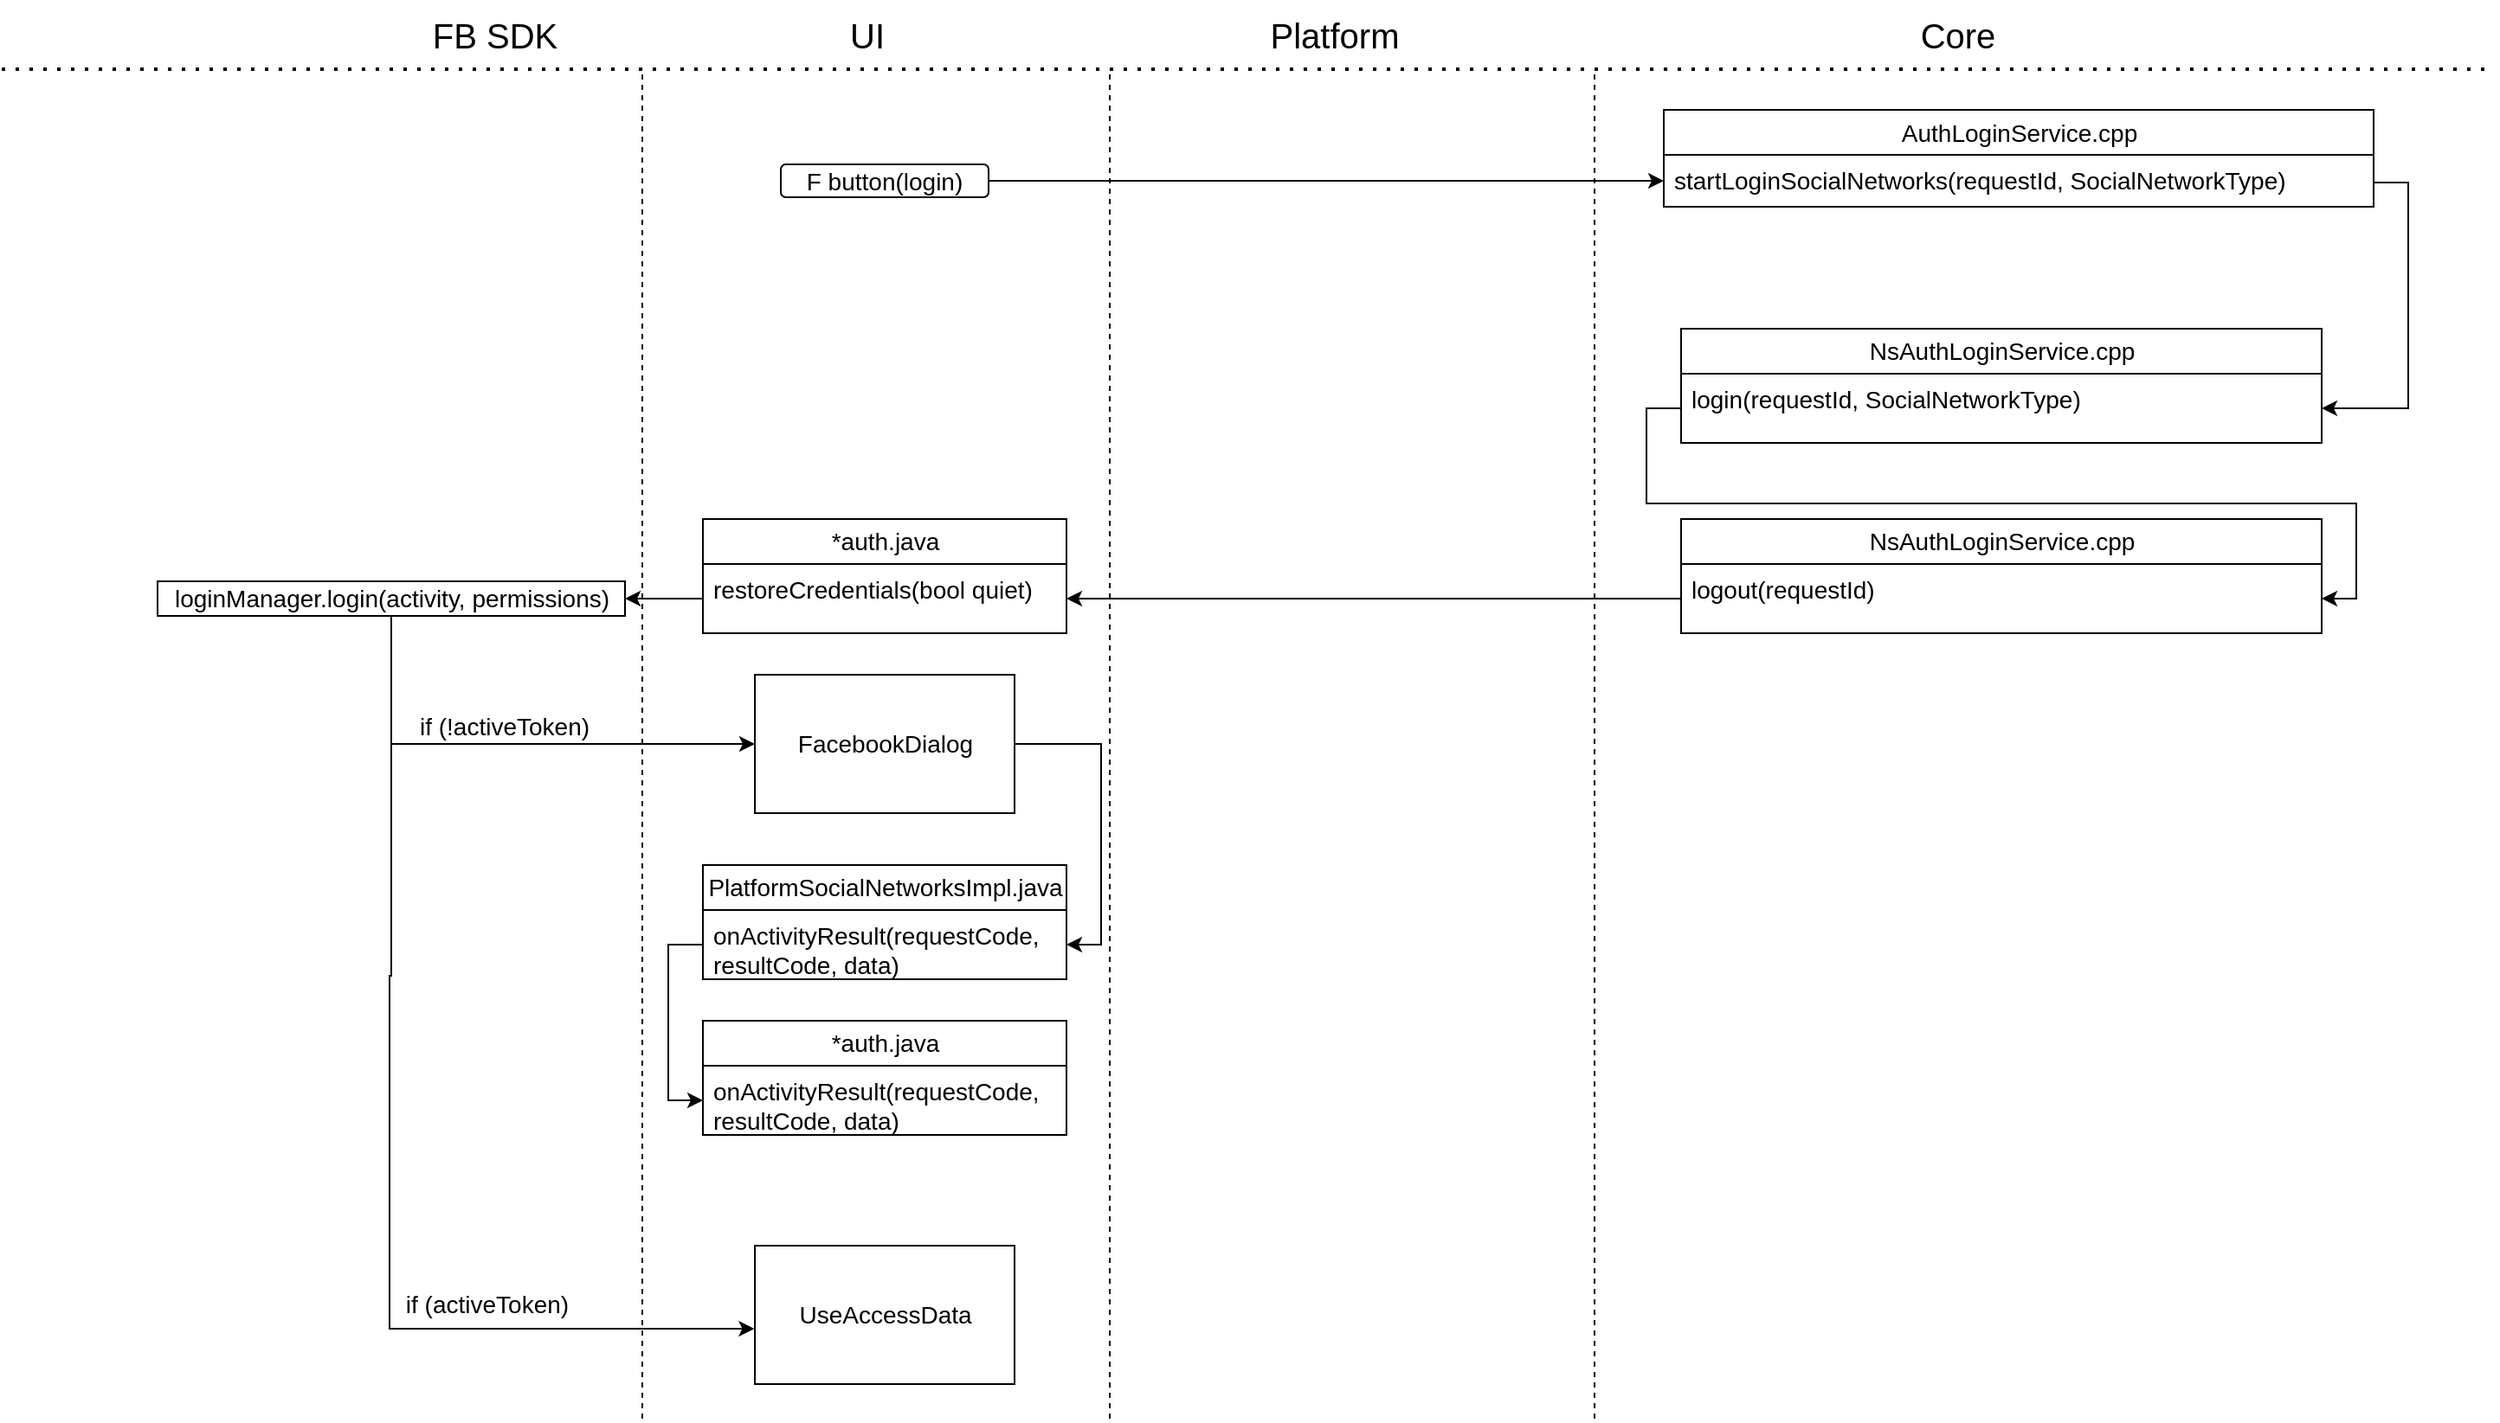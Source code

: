 <mxfile version="13.9.9" type="github">
  <diagram id="LvzQWpgkNb4uF6J24mG8" name="Page-1">
    <mxGraphModel dx="2056" dy="923" grid="1" gridSize="10" guides="1" tooltips="1" connect="1" arrows="1" fold="1" page="1" pageScale="1" pageWidth="850" pageHeight="1100" math="0" shadow="0">
      <root>
        <mxCell id="0" />
        <mxCell id="1" parent="0" />
        <mxCell id="22SVA37PeKxjYflp5q6W-4" value="" style="endArrow=none;dashed=1;html=1;" edge="1" parent="1">
          <mxGeometry width="50" height="50" relative="1" as="geometry">
            <mxPoint x="440" y="900" as="sourcePoint" />
            <mxPoint x="440" y="120" as="targetPoint" />
          </mxGeometry>
        </mxCell>
        <mxCell id="22SVA37PeKxjYflp5q6W-5" value="UI&lt;br&gt;" style="text;html=1;strokeColor=none;fillColor=none;align=center;verticalAlign=middle;whiteSpace=wrap;rounded=0;fontSize=20;" vertex="1" parent="1">
          <mxGeometry x="280" y="90" width="40" height="20" as="geometry" />
        </mxCell>
        <mxCell id="22SVA37PeKxjYflp5q6W-6" value="Core&lt;br&gt;" style="text;html=1;strokeColor=none;fillColor=none;align=center;verticalAlign=middle;whiteSpace=wrap;rounded=0;fontSize=20;" vertex="1" parent="1">
          <mxGeometry x="910" y="90" width="40" height="20" as="geometry" />
        </mxCell>
        <mxCell id="22SVA37PeKxjYflp5q6W-8" value="FB SDK" style="text;html=1;strokeColor=none;fillColor=none;align=center;verticalAlign=middle;whiteSpace=wrap;rounded=0;fontSize=20;" vertex="1" parent="1">
          <mxGeometry x="40" y="80" width="90" height="40" as="geometry" />
        </mxCell>
        <mxCell id="22SVA37PeKxjYflp5q6W-9" value="" style="endArrow=none;dashed=1;html=1;" edge="1" parent="1">
          <mxGeometry width="50" height="50" relative="1" as="geometry">
            <mxPoint x="170" y="900" as="sourcePoint" />
            <mxPoint x="170" y="120" as="targetPoint" />
          </mxGeometry>
        </mxCell>
        <mxCell id="22SVA37PeKxjYflp5q6W-10" value="" style="endArrow=none;dashed=1;html=1;dashPattern=1 3;strokeWidth=2;fontSize=20;" edge="1" parent="1">
          <mxGeometry width="50" height="50" relative="1" as="geometry">
            <mxPoint x="-200" y="120" as="sourcePoint" />
            <mxPoint x="1240" y="120" as="targetPoint" />
          </mxGeometry>
        </mxCell>
        <mxCell id="22SVA37PeKxjYflp5q6W-31" style="edgeStyle=orthogonalEdgeStyle;rounded=0;orthogonalLoop=1;jettySize=auto;html=1;exitX=1;exitY=0.5;exitDx=0;exitDy=0;fontSize=14;" edge="1" parent="1" source="22SVA37PeKxjYflp5q6W-11" target="22SVA37PeKxjYflp5q6W-20">
          <mxGeometry relative="1" as="geometry" />
        </mxCell>
        <mxCell id="22SVA37PeKxjYflp5q6W-11" value="F button(login)&lt;br style=&quot;font-size: 14px;&quot;&gt;" style="rounded=1;whiteSpace=wrap;html=1;fontSize=14;" vertex="1" parent="1">
          <mxGeometry x="250" y="175" width="120" height="19" as="geometry" />
        </mxCell>
        <mxCell id="22SVA37PeKxjYflp5q6W-34" style="edgeStyle=orthogonalEdgeStyle;rounded=0;orthogonalLoop=1;jettySize=auto;html=1;exitX=1;exitY=0.75;exitDx=0;exitDy=0;entryX=1;entryY=0.5;entryDx=0;entryDy=0;fontSize=14;" edge="1" parent="1" source="22SVA37PeKxjYflp5q6W-19" target="22SVA37PeKxjYflp5q6W-24">
          <mxGeometry relative="1" as="geometry" />
        </mxCell>
        <mxCell id="22SVA37PeKxjYflp5q6W-19" value="AuthLoginService.cpp&lt;br style=&quot;font-size: 14px;&quot;&gt;" style="swimlane;fontStyle=0;childLayout=stackLayout;horizontal=1;startSize=26;fillColor=none;horizontalStack=0;resizeParent=1;resizeParentMax=0;resizeLast=0;collapsible=1;marginBottom=0;fontSize=14;html=1;" vertex="1" parent="1">
          <mxGeometry x="760" y="143.5" width="410" height="56" as="geometry" />
        </mxCell>
        <mxCell id="22SVA37PeKxjYflp5q6W-20" value="startLoginSocialNetworks(requestId, SocialNetworkType)&#xa;&#xa;" style="text;strokeColor=none;fillColor=none;align=left;verticalAlign=top;spacingLeft=4;spacingRight=4;overflow=hidden;rotatable=0;points=[[0,0.5],[1,0.5]];portConstraint=eastwest;fontSize=14;" vertex="1" parent="22SVA37PeKxjYflp5q6W-19">
          <mxGeometry y="26" width="410" height="30" as="geometry" />
        </mxCell>
        <mxCell id="22SVA37PeKxjYflp5q6W-23" value="NsAuthLoginService.cpp" style="swimlane;fontStyle=0;childLayout=stackLayout;horizontal=1;startSize=26;fillColor=none;horizontalStack=0;resizeParent=1;resizeParentMax=0;resizeLast=0;collapsible=1;marginBottom=0;fontSize=14;html=1;" vertex="1" parent="1">
          <mxGeometry x="770" y="270" width="370" height="66" as="geometry" />
        </mxCell>
        <mxCell id="22SVA37PeKxjYflp5q6W-24" value="login(requestId, SocialNetworkType)&#xa;&#xa;" style="text;strokeColor=none;fillColor=none;align=left;verticalAlign=top;spacingLeft=4;spacingRight=4;overflow=hidden;rotatable=0;points=[[0,0.5],[1,0.5]];portConstraint=eastwest;fontSize=14;" vertex="1" parent="22SVA37PeKxjYflp5q6W-23">
          <mxGeometry y="26" width="370" height="40" as="geometry" />
        </mxCell>
        <mxCell id="22SVA37PeKxjYflp5q6W-28" value="NsAuthLoginService.cpp" style="swimlane;fontStyle=0;childLayout=stackLayout;horizontal=1;startSize=26;fillColor=none;horizontalStack=0;resizeParent=1;resizeParentMax=0;resizeLast=0;collapsible=1;marginBottom=0;fontSize=14;html=1;" vertex="1" parent="1">
          <mxGeometry x="770" y="380" width="370" height="66" as="geometry" />
        </mxCell>
        <mxCell id="22SVA37PeKxjYflp5q6W-29" value="logout(requestId)&#xa;&#xa;" style="text;strokeColor=none;fillColor=none;align=left;verticalAlign=top;spacingLeft=4;spacingRight=4;overflow=hidden;rotatable=0;points=[[0,0.5],[1,0.5]];portConstraint=eastwest;fontSize=14;" vertex="1" parent="22SVA37PeKxjYflp5q6W-28">
          <mxGeometry y="26" width="370" height="40" as="geometry" />
        </mxCell>
        <mxCell id="22SVA37PeKxjYflp5q6W-37" value="*auth.java&lt;br&gt;" style="swimlane;fontStyle=0;childLayout=stackLayout;horizontal=1;startSize=26;fillColor=none;horizontalStack=0;resizeParent=1;resizeParentMax=0;resizeLast=0;collapsible=1;marginBottom=0;fontSize=14;html=1;" vertex="1" parent="1">
          <mxGeometry x="205" y="380" width="210" height="66" as="geometry" />
        </mxCell>
        <mxCell id="22SVA37PeKxjYflp5q6W-38" value="restoreCredentials(bool quiet)" style="text;strokeColor=none;fillColor=none;align=left;verticalAlign=top;spacingLeft=4;spacingRight=4;overflow=hidden;rotatable=0;points=[[0,0.5],[1,0.5]];portConstraint=eastwest;fontSize=14;" vertex="1" parent="22SVA37PeKxjYflp5q6W-37">
          <mxGeometry y="26" width="210" height="40" as="geometry" />
        </mxCell>
        <mxCell id="22SVA37PeKxjYflp5q6W-43" style="edgeStyle=orthogonalEdgeStyle;rounded=0;orthogonalLoop=1;jettySize=auto;html=1;entryX=1;entryY=0.5;entryDx=0;entryDy=0;fontSize=14;" edge="1" parent="1" source="22SVA37PeKxjYflp5q6W-29" target="22SVA37PeKxjYflp5q6W-38">
          <mxGeometry relative="1" as="geometry" />
        </mxCell>
        <mxCell id="22SVA37PeKxjYflp5q6W-44" style="edgeStyle=orthogonalEdgeStyle;rounded=0;orthogonalLoop=1;jettySize=auto;html=1;entryX=1;entryY=0.5;entryDx=0;entryDy=0;fontSize=14;" edge="1" parent="1" source="22SVA37PeKxjYflp5q6W-24" target="22SVA37PeKxjYflp5q6W-29">
          <mxGeometry relative="1" as="geometry" />
        </mxCell>
        <mxCell id="22SVA37PeKxjYflp5q6W-52" value="if (!activeToken)" style="edgeStyle=orthogonalEdgeStyle;rounded=0;orthogonalLoop=1;jettySize=auto;html=1;entryX=0;entryY=0.5;entryDx=0;entryDy=0;fontSize=14;" edge="1" parent="1" source="22SVA37PeKxjYflp5q6W-48" target="22SVA37PeKxjYflp5q6W-50">
          <mxGeometry x="-0.021" y="10" relative="1" as="geometry">
            <Array as="points">
              <mxPoint x="25" y="510" />
            </Array>
            <mxPoint as="offset" />
          </mxGeometry>
        </mxCell>
        <mxCell id="22SVA37PeKxjYflp5q6W-48" value="loginManager.login(activity, permissions)" style="html=1;fontSize=14;" vertex="1" parent="1">
          <mxGeometry x="-110" y="416" width="270" height="20" as="geometry" />
        </mxCell>
        <mxCell id="22SVA37PeKxjYflp5q6W-49" style="edgeStyle=orthogonalEdgeStyle;rounded=0;orthogonalLoop=1;jettySize=auto;html=1;entryX=1;entryY=0.5;entryDx=0;entryDy=0;fontSize=14;" edge="1" parent="1" source="22SVA37PeKxjYflp5q6W-38" target="22SVA37PeKxjYflp5q6W-48">
          <mxGeometry relative="1" as="geometry" />
        </mxCell>
        <mxCell id="22SVA37PeKxjYflp5q6W-58" style="edgeStyle=orthogonalEdgeStyle;rounded=0;orthogonalLoop=1;jettySize=auto;html=1;entryX=1;entryY=0.5;entryDx=0;entryDy=0;fontSize=14;exitX=1;exitY=0.5;exitDx=0;exitDy=0;" edge="1" parent="1" source="22SVA37PeKxjYflp5q6W-50" target="22SVA37PeKxjYflp5q6W-56">
          <mxGeometry relative="1" as="geometry" />
        </mxCell>
        <mxCell id="22SVA37PeKxjYflp5q6W-50" value="FacebookDialog" style="html=1;fontSize=14;" vertex="1" parent="1">
          <mxGeometry x="235" y="470" width="150" height="80" as="geometry" />
        </mxCell>
        <mxCell id="22SVA37PeKxjYflp5q6W-53" value="if (activeToken)&lt;br&gt;" style="edgeStyle=orthogonalEdgeStyle;rounded=0;orthogonalLoop=1;jettySize=auto;html=1;fontSize=14;exitX=0.5;exitY=1;exitDx=0;exitDy=0;entryX=-0.002;entryY=0.595;entryDx=0;entryDy=0;entryPerimeter=0;" edge="1" parent="1" source="22SVA37PeKxjYflp5q6W-48" target="22SVA37PeKxjYflp5q6W-54">
          <mxGeometry x="0.502" y="14" relative="1" as="geometry">
            <mxPoint x="24" y="570" as="sourcePoint" />
            <mxPoint x="234" y="644" as="targetPoint" />
            <Array as="points">
              <mxPoint x="25" y="644" />
              <mxPoint x="24" y="644" />
              <mxPoint x="24" y="848" />
              <mxPoint x="235" y="848" />
            </Array>
            <mxPoint as="offset" />
          </mxGeometry>
        </mxCell>
        <mxCell id="22SVA37PeKxjYflp5q6W-54" value="UseAccessData" style="html=1;fontSize=14;" vertex="1" parent="1">
          <mxGeometry x="235" y="800" width="150" height="80" as="geometry" />
        </mxCell>
        <mxCell id="22SVA37PeKxjYflp5q6W-55" value="PlatformSocialNetworksImpl.java" style="swimlane;fontStyle=0;childLayout=stackLayout;horizontal=1;startSize=26;fillColor=none;horizontalStack=0;resizeParent=1;resizeParentMax=0;resizeLast=0;collapsible=1;marginBottom=0;fontSize=14;html=1;" vertex="1" parent="1">
          <mxGeometry x="205" y="580" width="210" height="66" as="geometry" />
        </mxCell>
        <mxCell id="22SVA37PeKxjYflp5q6W-56" value="onActivityResult(requestCode, &#xa;resultCode, data)" style="text;strokeColor=none;fillColor=none;align=left;verticalAlign=top;spacingLeft=4;spacingRight=4;overflow=hidden;rotatable=0;points=[[0,0.5],[1,0.5]];portConstraint=eastwest;fontSize=14;" vertex="1" parent="22SVA37PeKxjYflp5q6W-55">
          <mxGeometry y="26" width="210" height="40" as="geometry" />
        </mxCell>
        <mxCell id="22SVA37PeKxjYflp5q6W-59" value="*auth.java&lt;br&gt;" style="swimlane;fontStyle=0;childLayout=stackLayout;horizontal=1;startSize=26;fillColor=none;horizontalStack=0;resizeParent=1;resizeParentMax=0;resizeLast=0;collapsible=1;marginBottom=0;fontSize=14;html=1;" vertex="1" parent="1">
          <mxGeometry x="205" y="670" width="210" height="66" as="geometry" />
        </mxCell>
        <mxCell id="22SVA37PeKxjYflp5q6W-60" value="onActivityResult(requestCode, &#xa;resultCode, data)" style="text;strokeColor=none;fillColor=none;align=left;verticalAlign=top;spacingLeft=4;spacingRight=4;overflow=hidden;rotatable=0;points=[[0,0.5],[1,0.5]];portConstraint=eastwest;fontSize=14;" vertex="1" parent="22SVA37PeKxjYflp5q6W-59">
          <mxGeometry y="26" width="210" height="40" as="geometry" />
        </mxCell>
        <mxCell id="22SVA37PeKxjYflp5q6W-61" style="edgeStyle=orthogonalEdgeStyle;rounded=0;orthogonalLoop=1;jettySize=auto;html=1;entryX=0;entryY=0.5;entryDx=0;entryDy=0;fontSize=14;" edge="1" parent="1" source="22SVA37PeKxjYflp5q6W-56" target="22SVA37PeKxjYflp5q6W-60">
          <mxGeometry relative="1" as="geometry" />
        </mxCell>
        <mxCell id="22SVA37PeKxjYflp5q6W-62" value="" style="endArrow=none;dashed=1;html=1;" edge="1" parent="1">
          <mxGeometry width="50" height="50" relative="1" as="geometry">
            <mxPoint x="720" y="900" as="sourcePoint" />
            <mxPoint x="720" y="120" as="targetPoint" />
          </mxGeometry>
        </mxCell>
        <mxCell id="22SVA37PeKxjYflp5q6W-63" value="Platform" style="text;html=1;strokeColor=none;fillColor=none;align=center;verticalAlign=middle;whiteSpace=wrap;rounded=0;fontSize=20;" vertex="1" parent="1">
          <mxGeometry x="550" y="90" width="40" height="20" as="geometry" />
        </mxCell>
      </root>
    </mxGraphModel>
  </diagram>
</mxfile>
